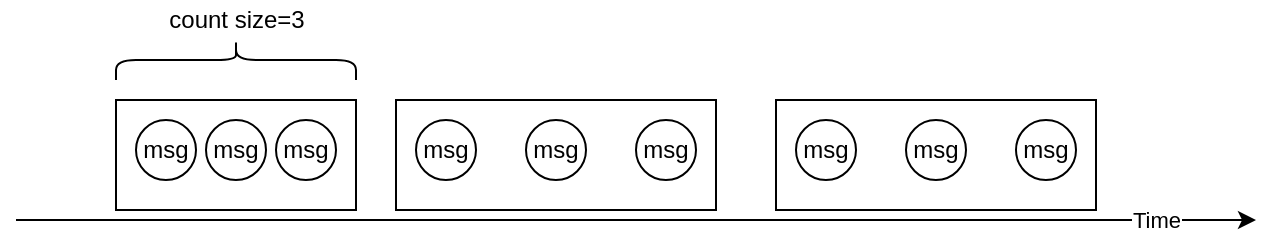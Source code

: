 <mxfile version="13.4.9" type="github">
  <diagram id="mRK1zC10a4YXBNRhGLgW" name="Page-1">
    <mxGraphModel dx="872" dy="476" grid="1" gridSize="10" guides="1" tooltips="1" connect="1" arrows="1" fold="1" page="1" pageScale="1" pageWidth="827" pageHeight="1169" math="0" shadow="0">
      <root>
        <mxCell id="0" />
        <mxCell id="1" parent="0" />
        <mxCell id="Za427O05cXuheI7HC3TR-1" value="" style="endArrow=classic;html=1;" edge="1" parent="1">
          <mxGeometry relative="1" as="geometry">
            <mxPoint x="50" y="360" as="sourcePoint" />
            <mxPoint x="670" y="360" as="targetPoint" />
          </mxGeometry>
        </mxCell>
        <mxCell id="Za427O05cXuheI7HC3TR-31" value="Time" style="edgeLabel;html=1;align=center;verticalAlign=middle;resizable=0;points=[];" vertex="1" connectable="0" parent="Za427O05cXuheI7HC3TR-1">
          <mxGeometry x="0.823" y="-2" relative="1" as="geometry">
            <mxPoint x="5" y="-2" as="offset" />
          </mxGeometry>
        </mxCell>
        <mxCell id="Za427O05cXuheI7HC3TR-7" value="" style="rounded=0;whiteSpace=wrap;html=1;" vertex="1" parent="1">
          <mxGeometry x="100" y="300" width="120" height="55" as="geometry" />
        </mxCell>
        <mxCell id="Za427O05cXuheI7HC3TR-10" value="msg" style="ellipse;whiteSpace=wrap;html=1;aspect=fixed;" vertex="1" parent="1">
          <mxGeometry x="110" y="310" width="30" height="30" as="geometry" />
        </mxCell>
        <mxCell id="Za427O05cXuheI7HC3TR-12" value="msg" style="ellipse;whiteSpace=wrap;html=1;aspect=fixed;" vertex="1" parent="1">
          <mxGeometry x="145" y="310" width="30" height="30" as="geometry" />
        </mxCell>
        <mxCell id="Za427O05cXuheI7HC3TR-13" value="msg" style="ellipse;whiteSpace=wrap;html=1;aspect=fixed;" vertex="1" parent="1">
          <mxGeometry x="180" y="310" width="30" height="30" as="geometry" />
        </mxCell>
        <mxCell id="Za427O05cXuheI7HC3TR-19" value="" style="rounded=0;whiteSpace=wrap;html=1;" vertex="1" parent="1">
          <mxGeometry x="240" y="300" width="160" height="55" as="geometry" />
        </mxCell>
        <mxCell id="Za427O05cXuheI7HC3TR-20" value="msg" style="ellipse;whiteSpace=wrap;html=1;aspect=fixed;" vertex="1" parent="1">
          <mxGeometry x="250" y="310" width="30" height="30" as="geometry" />
        </mxCell>
        <mxCell id="Za427O05cXuheI7HC3TR-21" value="msg" style="ellipse;whiteSpace=wrap;html=1;aspect=fixed;" vertex="1" parent="1">
          <mxGeometry x="305" y="310" width="30" height="30" as="geometry" />
        </mxCell>
        <mxCell id="Za427O05cXuheI7HC3TR-22" value="msg" style="ellipse;whiteSpace=wrap;html=1;aspect=fixed;" vertex="1" parent="1">
          <mxGeometry x="360" y="310" width="30" height="30" as="geometry" />
        </mxCell>
        <mxCell id="Za427O05cXuheI7HC3TR-23" value="" style="shape=curlyBracket;whiteSpace=wrap;html=1;rounded=1;rotation=90;" vertex="1" parent="1">
          <mxGeometry x="150" y="220" width="20" height="120" as="geometry" />
        </mxCell>
        <mxCell id="Za427O05cXuheI7HC3TR-26" value="" style="rounded=0;whiteSpace=wrap;html=1;" vertex="1" parent="1">
          <mxGeometry x="430" y="300" width="160" height="55" as="geometry" />
        </mxCell>
        <mxCell id="Za427O05cXuheI7HC3TR-27" value="msg" style="ellipse;whiteSpace=wrap;html=1;aspect=fixed;" vertex="1" parent="1">
          <mxGeometry x="440" y="310" width="30" height="30" as="geometry" />
        </mxCell>
        <mxCell id="Za427O05cXuheI7HC3TR-28" value="msg" style="ellipse;whiteSpace=wrap;html=1;aspect=fixed;" vertex="1" parent="1">
          <mxGeometry x="495" y="310" width="30" height="30" as="geometry" />
        </mxCell>
        <mxCell id="Za427O05cXuheI7HC3TR-29" value="msg" style="ellipse;whiteSpace=wrap;html=1;aspect=fixed;" vertex="1" parent="1">
          <mxGeometry x="550" y="310" width="30" height="30" as="geometry" />
        </mxCell>
        <mxCell id="Za427O05cXuheI7HC3TR-30" value="count size=3" style="text;html=1;align=center;verticalAlign=middle;resizable=0;points=[];autosize=1;" vertex="1" parent="1">
          <mxGeometry x="120" y="250" width="80" height="20" as="geometry" />
        </mxCell>
      </root>
    </mxGraphModel>
  </diagram>
</mxfile>
